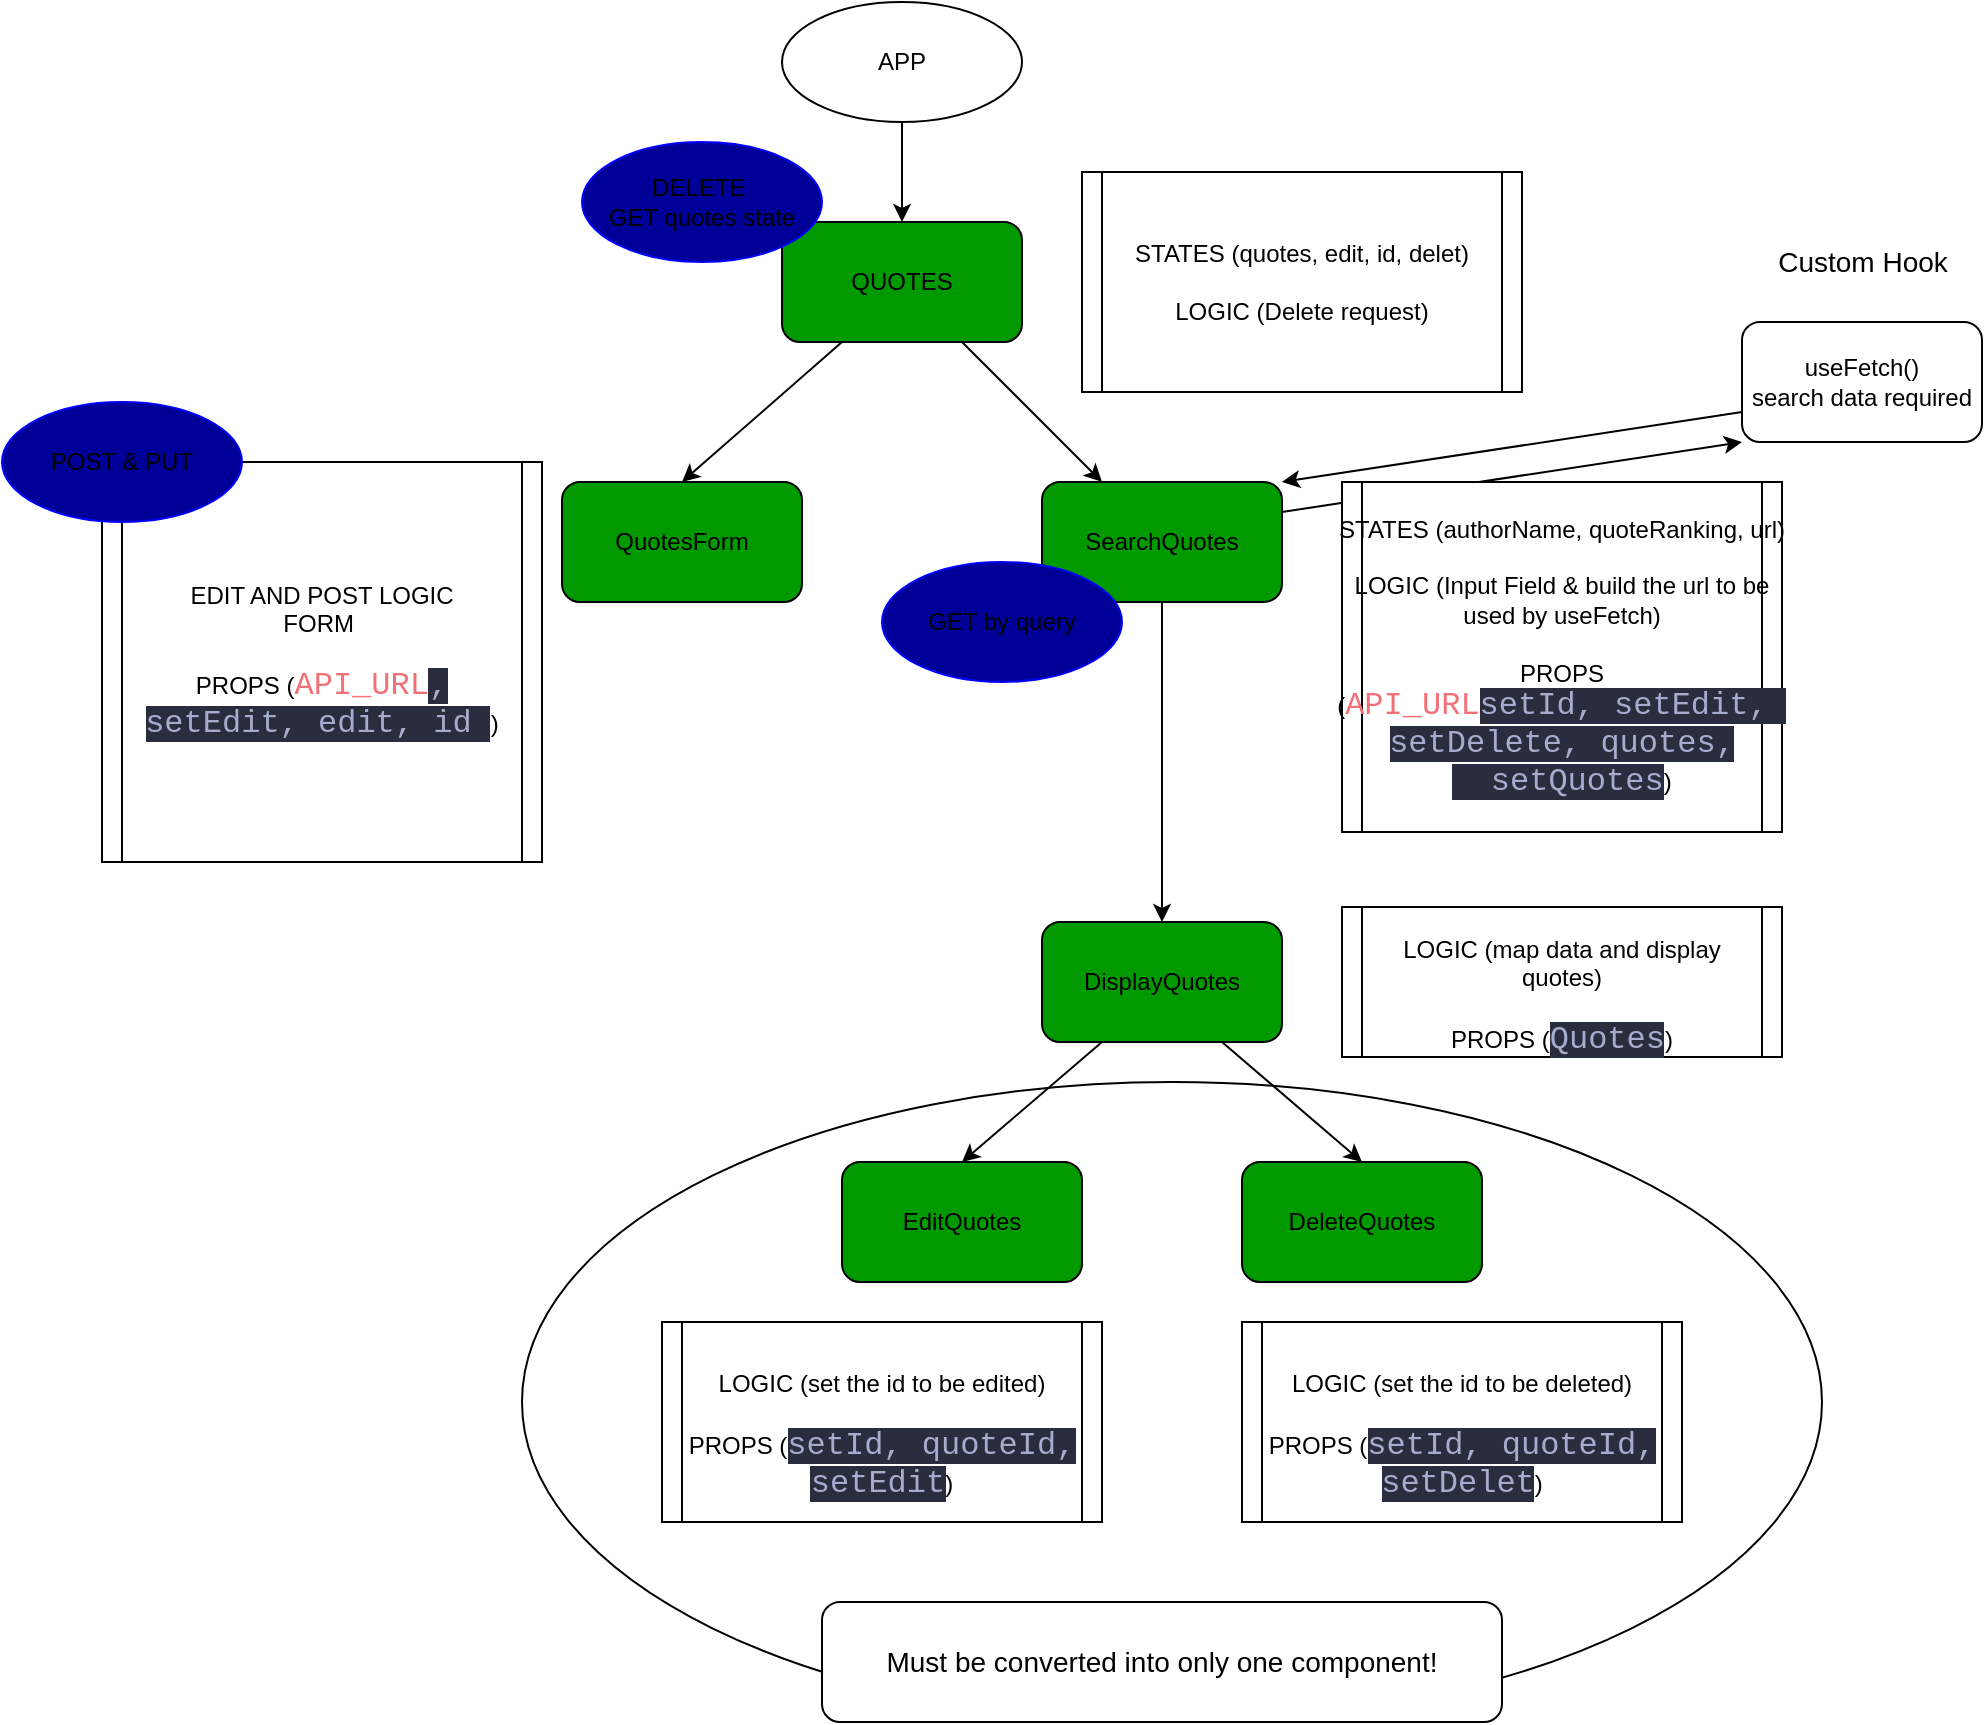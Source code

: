 <mxfile>
    <diagram id="yX490pfO6hxWn_j7SMPA" name="Page-1">
        <mxGraphModel dx="2153" dy="567" grid="1" gridSize="10" guides="1" tooltips="1" connect="1" arrows="1" fold="1" page="1" pageScale="1" pageWidth="850" pageHeight="1100" math="0" shadow="0">
            <root>
                <mxCell id="0"/>
                <mxCell id="1" parent="0"/>
                <mxCell id="26" value="" style="ellipse;whiteSpace=wrap;html=1;" parent="1" vertex="1">
                    <mxGeometry x="100" y="550" width="650" height="320" as="geometry"/>
                </mxCell>
                <mxCell id="31" style="edgeStyle=none;html=1;exitX=0.5;exitY=1;exitDx=0;exitDy=0;entryX=0.5;entryY=0;entryDx=0;entryDy=0;fontSize=14;" parent="1" source="2" target="3" edge="1">
                    <mxGeometry relative="1" as="geometry"/>
                </mxCell>
                <mxCell id="2" value="APP" style="ellipse;whiteSpace=wrap;html=1;" parent="1" vertex="1">
                    <mxGeometry x="230" y="10" width="120" height="60" as="geometry"/>
                </mxCell>
                <mxCell id="13" style="edgeStyle=none;html=1;exitX=0.25;exitY=1;exitDx=0;exitDy=0;entryX=0.5;entryY=0;entryDx=0;entryDy=0;" parent="1" source="3" target="6" edge="1">
                    <mxGeometry relative="1" as="geometry"/>
                </mxCell>
                <mxCell id="14" style="edgeStyle=none;html=1;exitX=0.75;exitY=1;exitDx=0;exitDy=0;" parent="1" source="3" target="7" edge="1">
                    <mxGeometry relative="1" as="geometry"/>
                </mxCell>
                <mxCell id="3" value="QUOTES" style="rounded=1;whiteSpace=wrap;html=1;fillColor=#009900;" parent="1" vertex="1">
                    <mxGeometry x="230" y="120" width="120" height="60" as="geometry"/>
                </mxCell>
                <mxCell id="6" value="QuotesForm" style="rounded=1;whiteSpace=wrap;html=1;fillColor=#009900;" parent="1" vertex="1">
                    <mxGeometry x="120" y="250" width="120" height="60" as="geometry"/>
                </mxCell>
                <mxCell id="16" style="edgeStyle=none;html=1;exitX=1;exitY=0.25;exitDx=0;exitDy=0;entryX=0;entryY=1;entryDx=0;entryDy=0;" parent="1" source="7" target="15" edge="1">
                    <mxGeometry relative="1" as="geometry"/>
                </mxCell>
                <mxCell id="18" style="edgeStyle=none;html=1;exitX=0.5;exitY=1;exitDx=0;exitDy=0;entryX=0.5;entryY=0;entryDx=0;entryDy=0;" parent="1" source="7" target="17" edge="1">
                    <mxGeometry relative="1" as="geometry"/>
                </mxCell>
                <mxCell id="7" value="SearchQuotes" style="rounded=1;whiteSpace=wrap;html=1;fillColor=#009900;" parent="1" vertex="1">
                    <mxGeometry x="360" y="250" width="120" height="60" as="geometry"/>
                </mxCell>
                <mxCell id="10" value="EDIT AND POST LOGIC&lt;br&gt;FORM&amp;nbsp;&lt;br&gt;&lt;br&gt;PROPS (&lt;span style=&quot;font-family: &amp;#34;consolas&amp;#34; , &amp;#34;courier new&amp;#34; , monospace ; font-size: 16px ; color: rgb(240 , 113 , 120)&quot;&gt;API_URL&lt;/span&gt;&lt;span style=&quot;background-color: rgb(41 , 45 , 62) ; color: rgb(166 , 172 , 205) ; font-family: &amp;#34;consolas&amp;#34; , &amp;#34;courier new&amp;#34; , monospace ; font-size: 16px&quot;&gt;, setEdit, edit, id&amp;nbsp;&lt;/span&gt;&lt;span&gt;)&lt;/span&gt;" style="shape=process;whiteSpace=wrap;html=1;backgroundOutline=1;size=0.045;" parent="1" vertex="1">
                    <mxGeometry x="-110" y="240" width="220" height="200" as="geometry"/>
                </mxCell>
                <mxCell id="11" value="STATES (quotes,&amp;nbsp;&lt;span&gt;edit,&amp;nbsp;&lt;/span&gt;&lt;span&gt;id,&amp;nbsp;&lt;/span&gt;&lt;span&gt;delet&lt;/span&gt;)&lt;br&gt;&lt;br&gt;LOGIC (Delete request)" style="shape=process;whiteSpace=wrap;html=1;backgroundOutline=1;size=0.045;" parent="1" vertex="1">
                    <mxGeometry x="380" y="95" width="220" height="110" as="geometry"/>
                </mxCell>
                <mxCell id="12" value="STATES (&lt;span&gt;authorName,&amp;nbsp;&lt;/span&gt;&lt;span&gt;quoteRanking,&amp;nbsp;&lt;/span&gt;&lt;span&gt;url&lt;/span&gt;)&lt;br&gt;&lt;br&gt;LOGIC (Input Field &amp;amp; build the url to be used by useFetch)&lt;br&gt;&lt;br&gt;PROPS (&lt;span style=&quot;font-family: &amp;#34;consolas&amp;#34; , &amp;#34;courier new&amp;#34; , monospace ; font-size: 16px ; color: rgb(240 , 113 , 120)&quot;&gt;API_URL&lt;/span&gt;&lt;span style=&quot;background-color: rgb(41 , 45 , 62) ; color: rgb(166 , 172 , 205) ; font-family: &amp;#34;consolas&amp;#34; , &amp;#34;courier new&amp;#34; , monospace ; font-size: 16px&quot;&gt;setId,&amp;nbsp;&lt;/span&gt;&lt;span style=&quot;background-color: rgb(41 , 45 , 62) ; color: rgb(166 , 172 , 205) ; font-family: &amp;#34;consolas&amp;#34; , &amp;#34;courier new&amp;#34; , monospace ; font-size: 16px&quot;&gt;setEdit,&amp;nbsp;&lt;br&gt;&lt;/span&gt;&lt;span style=&quot;background-color: rgb(41 , 45 , 62) ; color: rgb(166 , 172 , 205) ; font-family: &amp;#34;consolas&amp;#34; , &amp;#34;courier new&amp;#34; , monospace ; font-size: 16px&quot;&gt;setDelete,&amp;nbsp;&lt;/span&gt;&lt;span style=&quot;background-color: rgb(41 , 45 , 62) ; color: rgb(166 , 172 , 205) ; font-family: &amp;#34;consolas&amp;#34; , &amp;#34;courier new&amp;#34; , monospace ; font-size: 16px&quot;&gt;quotes,&lt;/span&gt;&lt;span style=&quot;background-color: rgb(41 , 45 , 62) ; color: rgb(166 , 172 , 205) ; font-family: &amp;#34;consolas&amp;#34; , &amp;#34;courier new&amp;#34; , monospace ; font-size: 16px&quot;&gt;&lt;br&gt;&lt;/span&gt;&lt;span style=&quot;background-color: rgb(41 , 45 , 62) ; color: rgb(166 , 172 , 205) ; font-family: &amp;#34;consolas&amp;#34; , &amp;#34;courier new&amp;#34; , monospace ; font-size: 16px&quot;&gt;&amp;nbsp; setQuotes&lt;/span&gt;&lt;span&gt;)&lt;/span&gt;" style="shape=process;whiteSpace=wrap;html=1;backgroundOutline=1;size=0.045;" parent="1" vertex="1">
                    <mxGeometry x="510" y="250" width="220" height="175" as="geometry"/>
                </mxCell>
                <mxCell id="32" style="edgeStyle=none;html=1;exitX=0;exitY=0.75;exitDx=0;exitDy=0;entryX=1;entryY=0;entryDx=0;entryDy=0;fontSize=14;" parent="1" source="15" target="7" edge="1">
                    <mxGeometry relative="1" as="geometry"/>
                </mxCell>
                <mxCell id="15" value="useFetch()&lt;br&gt;search data required" style="rounded=1;whiteSpace=wrap;html=1;" parent="1" vertex="1">
                    <mxGeometry x="710" y="170" width="120" height="60" as="geometry"/>
                </mxCell>
                <mxCell id="22" style="edgeStyle=none;html=1;exitX=0.25;exitY=1;exitDx=0;exitDy=0;entryX=0.5;entryY=0;entryDx=0;entryDy=0;" parent="1" source="17" target="21" edge="1">
                    <mxGeometry relative="1" as="geometry"/>
                </mxCell>
                <mxCell id="23" style="edgeStyle=none;html=1;exitX=0.75;exitY=1;exitDx=0;exitDy=0;entryX=0.5;entryY=0;entryDx=0;entryDy=0;" parent="1" source="17" target="20" edge="1">
                    <mxGeometry relative="1" as="geometry"/>
                </mxCell>
                <mxCell id="17" value="DisplayQuotes" style="rounded=1;whiteSpace=wrap;html=1;fillColor=#009900;" parent="1" vertex="1">
                    <mxGeometry x="360" y="470" width="120" height="60" as="geometry"/>
                </mxCell>
                <mxCell id="19" value="&lt;br&gt;LOGIC (map data and display quotes)&lt;br&gt;&lt;br&gt;PROPS (&lt;font color=&quot;#a6accd&quot; face=&quot;consolas, courier new, monospace&quot;&gt;&lt;span style=&quot;font-size: 16px ; background-color: rgb(41 , 45 , 62)&quot;&gt;Quotes&lt;/span&gt;&lt;/font&gt;&lt;span&gt;)&lt;/span&gt;" style="shape=process;whiteSpace=wrap;html=1;backgroundOutline=1;size=0.045;" parent="1" vertex="1">
                    <mxGeometry x="510" y="462.5" width="220" height="75" as="geometry"/>
                </mxCell>
                <mxCell id="20" value="DeleteQuotes" style="rounded=1;whiteSpace=wrap;html=1;fillColor=#009900;" parent="1" vertex="1">
                    <mxGeometry x="460" y="590" width="120" height="60" as="geometry"/>
                </mxCell>
                <mxCell id="21" value="EditQuotes" style="rounded=1;whiteSpace=wrap;html=1;fillColor=#009900;" parent="1" vertex="1">
                    <mxGeometry x="260" y="590" width="120" height="60" as="geometry"/>
                </mxCell>
                <mxCell id="24" value="&lt;br&gt;LOGIC (set the id to be edited)&lt;br&gt;&lt;br&gt;PROPS (&lt;font color=&quot;#a6accd&quot; face=&quot;consolas, courier new, monospace&quot;&gt;&lt;span style=&quot;font-size: 16px ; background-color: rgb(41 , 45 , 62)&quot;&gt;setId, quoteId, setEdit&lt;/span&gt;&lt;/font&gt;&lt;span&gt;)&lt;/span&gt;" style="shape=process;whiteSpace=wrap;html=1;backgroundOutline=1;size=0.045;" parent="1" vertex="1">
                    <mxGeometry x="170" y="670" width="220" height="100" as="geometry"/>
                </mxCell>
                <mxCell id="25" value="&lt;br&gt;LOGIC (set the id to be deleted)&lt;br&gt;&lt;br&gt;PROPS (&lt;font color=&quot;#a6accd&quot; face=&quot;consolas, courier new, monospace&quot;&gt;&lt;span style=&quot;font-size: 16px ; background-color: rgb(41 , 45 , 62)&quot;&gt;setId, quoteId, setDelet&lt;/span&gt;&lt;/font&gt;&lt;span&gt;)&lt;/span&gt;" style="shape=process;whiteSpace=wrap;html=1;backgroundOutline=1;size=0.045;" parent="1" vertex="1">
                    <mxGeometry x="460" y="670" width="220" height="100" as="geometry"/>
                </mxCell>
                <mxCell id="28" value="&lt;font style=&quot;font-size: 14px&quot;&gt;Must be converted into only one component!&lt;/font&gt;" style="rounded=1;whiteSpace=wrap;html=1;" parent="1" vertex="1">
                    <mxGeometry x="250" y="810" width="340" height="60" as="geometry"/>
                </mxCell>
                <mxCell id="29" value="Custom Hook" style="text;html=1;align=center;verticalAlign=middle;resizable=0;points=[];autosize=1;strokeColor=none;fillColor=none;fontSize=14;" parent="1" vertex="1">
                    <mxGeometry x="720" y="130" width="100" height="20" as="geometry"/>
                </mxCell>
                <mxCell id="33" value="POST &amp;amp; PUT" style="ellipse;whiteSpace=wrap;html=1;fillColor=#000099;strokeColor=#0000FF;" vertex="1" parent="1">
                    <mxGeometry x="-160" y="210" width="120" height="60" as="geometry"/>
                </mxCell>
                <mxCell id="34" value="DELETE&amp;nbsp;&lt;br&gt;GET quotes state" style="ellipse;whiteSpace=wrap;html=1;fillColor=#000099;strokeColor=#0000FF;" vertex="1" parent="1">
                    <mxGeometry x="130" y="80" width="120" height="60" as="geometry"/>
                </mxCell>
                <mxCell id="35" value="GET by query" style="ellipse;whiteSpace=wrap;html=1;fillColor=#000099;strokeColor=#0000FF;" vertex="1" parent="1">
                    <mxGeometry x="280" y="290" width="120" height="60" as="geometry"/>
                </mxCell>
            </root>
        </mxGraphModel>
    </diagram>
</mxfile>